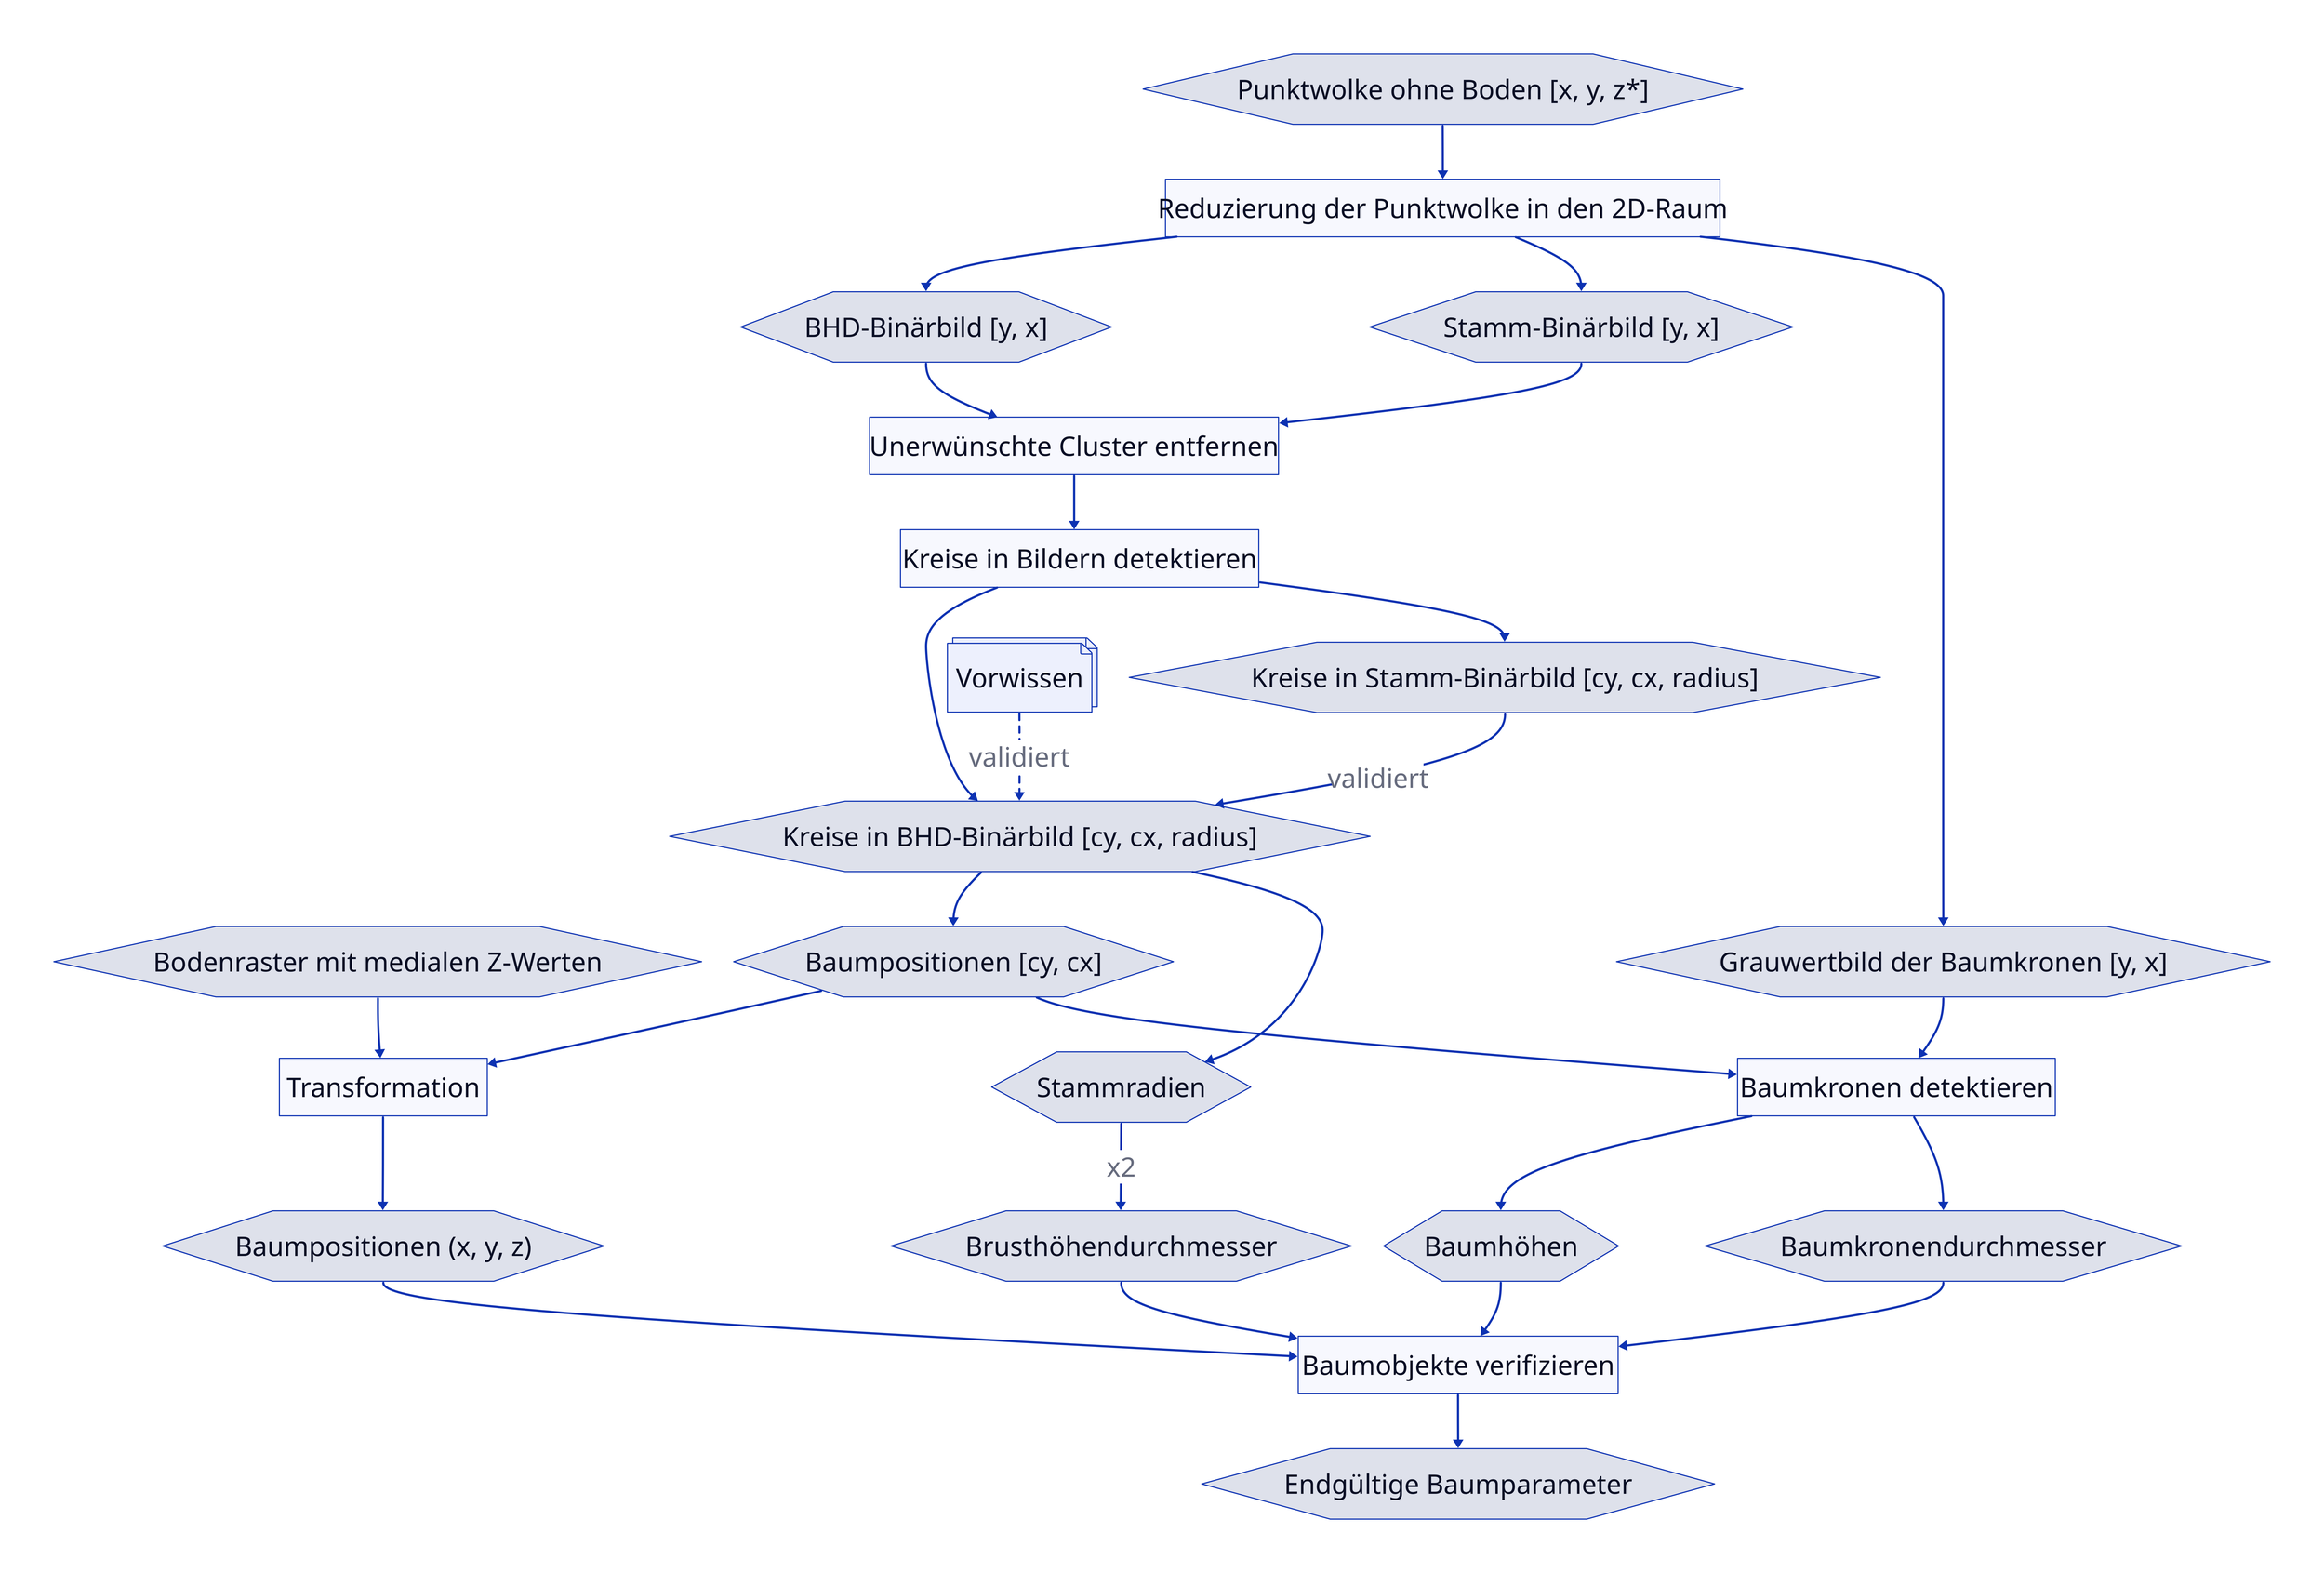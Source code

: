 # d2 -t 0 Diagrams/Ablaufdiagramm_Baumparameter.d2 Diagrams/Ablaufdiagramm_Baumparameter.png

bodenraster: "Bodenraster mit medialen Z-Werten"
bodenraster.shape: hexagon
bodenraster.style.font-size: 50

p5: "Punktwolke ohne Boden [x, y, z*]"
p5.shape: hexagon
p5.style.font-size: 50

r: "Reduzierung der Punktwolke in den 2D-Raum"
r.style.font-size: 50

b: "BHD-Binärbild [y, x]"
b.shape: hexagon
b.style.font-size: 50

b1: "Stamm-Binärbild [y, x]"
b1.shape: hexagon
b1.style.font-size: 50

b2: "Grauwertbild der Baumkronen [y, x]"
b2.shape: hexagon
b2.style.font-size: 50

u: "Unerwünschte Cluster entfernen"
u.style.font-size: 50

d1: "Kreise in BHD-Binärbild [cy, cx, radius]"
d1.shape: hexagon
d1.style.font-size: 50

d2: "Kreise in Stamm-Binärbild [cy, cx, radius]"
d2.shape: hexagon
d2.style.font-size: 50

pos: "Baumpositionen [cy, cx]"
pos.shape: hexagon
pos.style.font-size: 50

radii: "Stammradien"
radii.shape: hexagon
radii.style.font-size: 50

pos2: "Baumpositionen (x, y, z)"
pos2.shape: hexagon
pos2.style.font-size: 50

dbh: "Brusthöhendurchmesser"
dbh.shape: hexagon
dbh.style.font-size: 50

h: "Baumhöhen"
h.shape: hexagon
h.style.font-size: 50

kd: "Baumkronendurchmesser"
kd.shape: hexagon
kd.style.font-size: 50

p5 -> r -> b {
    style {
      stroke-width: 4
    }
  }
b1 <- r -> b2 {
    style {
      stroke-width: 4
    }
  }

b -> u <- b1 {
    style {
      stroke-width: 4
    }
  }
u -> Kreise in Bildern detektieren -> d1 {
    style {
      stroke-width: 4
    }
  }
Kreise in Bildern detektieren -> d2 {
    style {
      stroke-width: 4
    }
  }
d2 -> d1: validiert {
    style {
      stroke-width: 4
      font-size: 50
    }
  }

  Vorwissen -> d1: validiert {
    style {
      stroke-dash: 3
      stroke-width: 4
      font-size: 50
    }
   }

d1 -> pos {
    style {
      stroke-width: 4
    }
  }

d1 -> radii {
    style {
      stroke-width: 4
    }
  }

pos -> Transformation -> pos2 {
    style {
      stroke-width: 4
    }
  }
dbh <- radii: x2 {
    style {
      stroke-width: 4
      font-size: 50
    }
  }

b2 -> Baumkronen detektieren <- pos {
    style {
      stroke-width: 4
    }
  }

h <- Baumkronen detektieren -> kd {
    style {
      stroke-width: 4
    }
  }

  bodenraster -> Transformation {
    style {
      stroke-width: 4
    }
  }

  pos2 -> "Baumobjekte verifizieren" <- dbh {
    style {
      stroke-width: 4
    }
  }
  
  h -> "Baumobjekte verifizieren" <- kd {
    style {
      stroke-width: 4
    }
  }
  
  "Baumobjekte verifizieren" -> "Endgültige Baumparameter" {
    style {
      stroke-width: 4
    }
  }

"Kreise in Bildern detektieren".style.font-size: 50
"Baumobjekte verifizieren".style.font-size: 50
"Transformation".style.font-size: 50
"Baumkronen detektieren".style.font-size: 50
"Endgültige Baumparameter".style.font-size: 50
"Endgültige Baumparameter".shape: hexagon
Vorwissen.style.font-size: 50
Vorwissen.shape: page
Vorwissen.style.multiple: true

